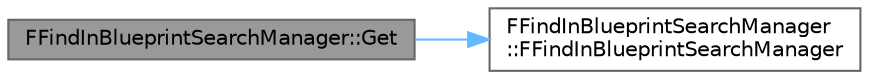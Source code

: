 digraph "FFindInBlueprintSearchManager::Get"
{
 // INTERACTIVE_SVG=YES
 // LATEX_PDF_SIZE
  bgcolor="transparent";
  edge [fontname=Helvetica,fontsize=10,labelfontname=Helvetica,labelfontsize=10];
  node [fontname=Helvetica,fontsize=10,shape=box,height=0.2,width=0.4];
  rankdir="LR";
  Node1 [id="Node000001",label="FFindInBlueprintSearchManager::Get",height=0.2,width=0.4,color="gray40", fillcolor="grey60", style="filled", fontcolor="black",tooltip=" "];
  Node1 -> Node2 [id="edge1_Node000001_Node000002",color="steelblue1",style="solid",tooltip=" "];
  Node2 [id="Node000002",label="FFindInBlueprintSearchManager\l::FFindInBlueprintSearchManager",height=0.2,width=0.4,color="grey40", fillcolor="white", style="filled",URL="$d7/d32/classFFindInBlueprintSearchManager.html#a5367482d2af6b08f87bbabc8a16edaaf",tooltip=" "];
}
